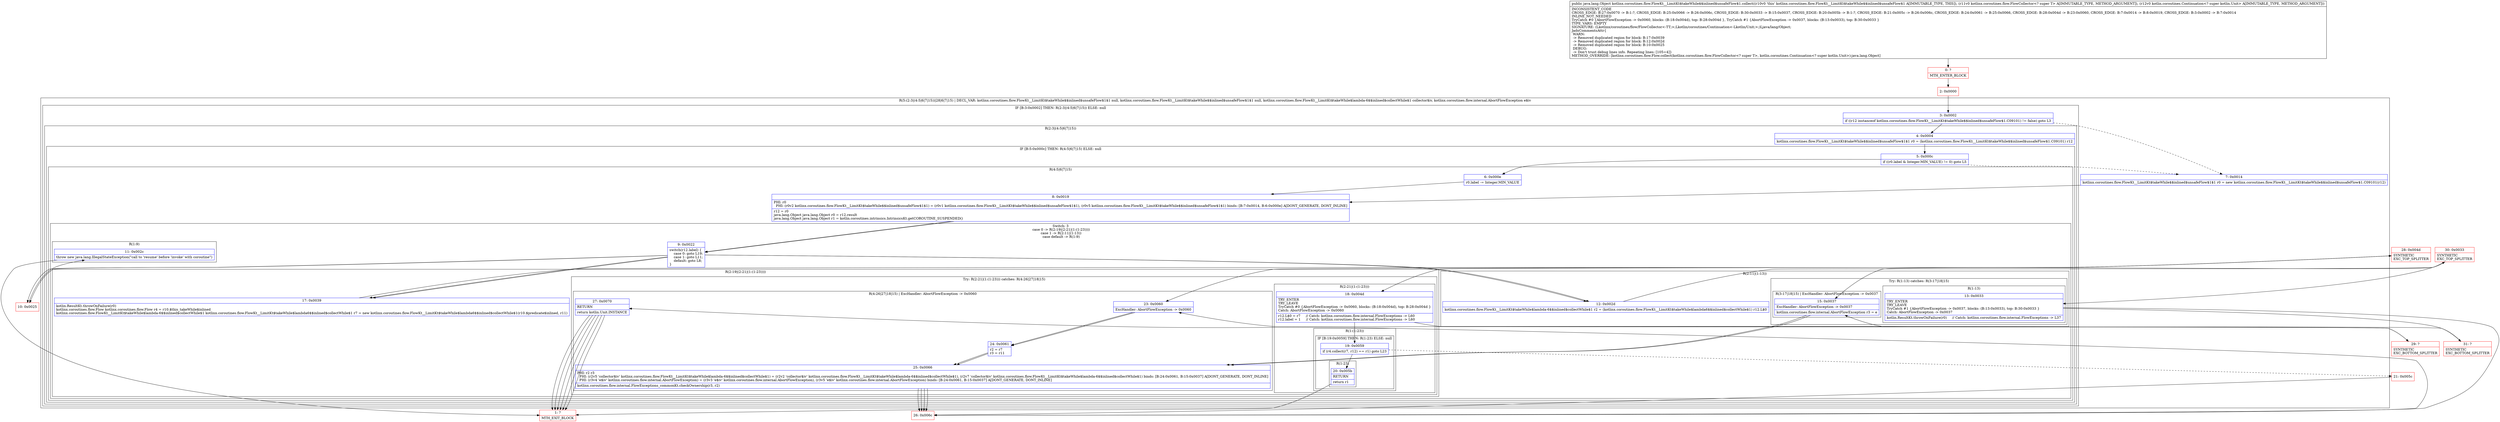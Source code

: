 digraph "CFG forkotlinx.coroutines.flow.FlowKt__LimitKt$takeWhile$$inlined$unsafeFlow$1.collect(Lkotlinx\/coroutines\/flow\/FlowCollector;Lkotlin\/coroutines\/Continuation;)Ljava\/lang\/Object;" {
subgraph cluster_Region_413041867 {
label = "R(5:(2:3|(4:5|6|7|15))|28|6|7|15) | DECL_VAR: kotlinx.coroutines.flow.FlowKt__LimitKt$takeWhile$$inlined$unsafeFlow$1$1 null, kotlinx.coroutines.flow.FlowKt__LimitKt$takeWhile$$inlined$unsafeFlow$1$1 null, kotlinx.coroutines.flow.FlowKt__LimitKt$takeWhile$lambda\-6$$inlined$collectWhile$1 collector$iv, kotlinx.coroutines.flow.internal.AbortFlowException e$iv\l";
node [shape=record,color=blue];
subgraph cluster_IfRegion_777916173 {
label = "IF [B:3:0x0002] THEN: R(2:3|(4:5|6|7|15)) ELSE: null";
node [shape=record,color=blue];
Node_3 [shape=record,label="{3\:\ 0x0002|if ((r12 instanceof kotlinx.coroutines.flow.FlowKt__LimitKt$takeWhile$$inlined$unsafeFlow$1.C09101) != false) goto L3\l}"];
subgraph cluster_Region_52533061 {
label = "R(2:3|(4:5|6|7|15))";
node [shape=record,color=blue];
Node_4 [shape=record,label="{4\:\ 0x0004|kotlinx.coroutines.flow.FlowKt__LimitKt$takeWhile$$inlined$unsafeFlow$1$1 r0 = (kotlinx.coroutines.flow.FlowKt__LimitKt$takeWhile$$inlined$unsafeFlow$1.C09101) r12\l}"];
subgraph cluster_IfRegion_548899892 {
label = "IF [B:5:0x000c] THEN: R(4:5|6|7|15) ELSE: null";
node [shape=record,color=blue];
Node_5 [shape=record,label="{5\:\ 0x000c|if ((r0.label & Integer.MIN_VALUE) != 0) goto L5\l}"];
subgraph cluster_Region_1452527911 {
label = "R(4:5|6|7|15)";
node [shape=record,color=blue];
Node_6 [shape=record,label="{6\:\ 0x000e|r0.label \-= Integer.MIN_VALUE\l}"];
Node_8 [shape=record,label="{8\:\ 0x0019|PHI: r0 \l  PHI: (r0v2 kotlinx.coroutines.flow.FlowKt__LimitKt$takeWhile$$inlined$unsafeFlow$1$1) = (r0v1 kotlinx.coroutines.flow.FlowKt__LimitKt$takeWhile$$inlined$unsafeFlow$1$1), (r0v5 kotlinx.coroutines.flow.FlowKt__LimitKt$takeWhile$$inlined$unsafeFlow$1$1) binds: [B:7:0x0014, B:6:0x000e] A[DONT_GENERATE, DONT_INLINE]\l|r12 = r0\ljava.lang.Object java.lang.Object r0 = r12.result\ljava.lang.Object java.lang.Object r1 = kotlin.coroutines.intrinsics.IntrinsicsKt.getCOROUTINE_SUSPENDED()\l}"];
subgraph cluster_SwitchRegion_210533816 {
label = "Switch: 3
 case 0 -> R(2:19|(2:21|(1:(1:23))))
 case 1 -> R(2:11|(1:13))
 case default -> R(1:9)";
node [shape=record,color=blue];
Node_9 [shape=record,label="{9\:\ 0x0022|switch(r12.label) \{\l    case 0: goto L19;\l    case 1: goto L11;\l    default: goto L8;\l\}\l}"];
subgraph cluster_Region_1755971274 {
label = "R(2:19|(2:21|(1:(1:23))))";
node [shape=record,color=blue];
Node_17 [shape=record,label="{17\:\ 0x0039|kotlin.ResultKt.throwOnFailure(r0)\lkotlinx.coroutines.flow.Flow kotlinx.coroutines.flow.Flow r4 = r10.$this_takeWhile$inlined\lkotlinx.coroutines.flow.FlowKt__LimitKt$takeWhile$lambda\-6$$inlined$collectWhile$1 kotlinx.coroutines.flow.FlowKt__LimitKt$takeWhile$lambda6$$inlined$collectWhile$1 r7 = new kotlinx.coroutines.flow.FlowKt__LimitKt$takeWhile$lambda6$$inlined$collectWhile$1(r10.$predicate$inlined, r11)\l}"];
subgraph cluster_TryCatchRegion_2036748202 {
label = "Try: R(2:21|(1:(1:23))) catches: R(4:26|27|18|15)";
node [shape=record,color=blue];
subgraph cluster_Region_1616382014 {
label = "R(2:21|(1:(1:23)))";
node [shape=record,color=blue];
Node_18 [shape=record,label="{18\:\ 0x004d|TRY_ENTER\lTRY_LEAVE\lTryCatch #0 \{AbortFlowException \-\> 0x0060, blocks: (B:18:0x004d), top: B:28:0x004d \}\lCatch: AbortFlowException \-\> 0x0060\l|r12.L$0 = r7     \/\/ Catch: kotlinx.coroutines.flow.internal.FlowExceptions \-\> L60\lr12.label = 1     \/\/ Catch: kotlinx.coroutines.flow.internal.FlowExceptions \-\> L60\l}"];
subgraph cluster_Region_1756322406 {
label = "R(1:(1:23))";
node [shape=record,color=blue];
subgraph cluster_IfRegion_1875652815 {
label = "IF [B:19:0x0059] THEN: R(1:23) ELSE: null";
node [shape=record,color=blue];
Node_19 [shape=record,label="{19\:\ 0x0059|if (r4.collect(r7, r12) == r1) goto L23\l}"];
subgraph cluster_Region_928324211 {
label = "R(1:23)";
node [shape=record,color=blue];
Node_20 [shape=record,label="{20\:\ 0x005b|RETURN\l|return r1\l}"];
}
}
}
}
subgraph cluster_Region_2143115889 {
label = "R(4:26|27|18|15) | ExcHandler: AbortFlowException \-\> 0x0060\l";
node [shape=record,color=blue];
Node_23 [shape=record,label="{23\:\ 0x0060|ExcHandler: AbortFlowException \-\> 0x0060\l}"];
Node_24 [shape=record,label="{24\:\ 0x0061|r2 = r7\lr3 = r11\l}"];
Node_25 [shape=record,label="{25\:\ 0x0066|PHI: r2 r3 \l  PHI: (r2v5 'collector$iv' kotlinx.coroutines.flow.FlowKt__LimitKt$takeWhile$lambda\-6$$inlined$collectWhile$1) = (r2v2 'collector$iv' kotlinx.coroutines.flow.FlowKt__LimitKt$takeWhile$lambda\-6$$inlined$collectWhile$1), (r2v7 'collector$iv' kotlinx.coroutines.flow.FlowKt__LimitKt$takeWhile$lambda\-6$$inlined$collectWhile$1) binds: [B:24:0x0061, B:15:0x0037] A[DONT_GENERATE, DONT_INLINE]\l  PHI: (r3v4 'e$iv' kotlinx.coroutines.flow.internal.AbortFlowException) = (r3v3 'e$iv' kotlinx.coroutines.flow.internal.AbortFlowException), (r3v5 'e$iv' kotlinx.coroutines.flow.internal.AbortFlowException) binds: [B:24:0x0061, B:15:0x0037] A[DONT_GENERATE, DONT_INLINE]\l|kotlinx.coroutines.flow.internal.FlowExceptions_commonKt.checkOwnership(r3, r2)\l}"];
Node_27 [shape=record,label="{27\:\ 0x0070|RETURN\l|return kotlin.Unit.INSTANCE\l}"];
}
}
}
subgraph cluster_Region_656334584 {
label = "R(2:11|(1:13))";
node [shape=record,color=blue];
Node_12 [shape=record,label="{12\:\ 0x002d|kotlinx.coroutines.flow.FlowKt__LimitKt$takeWhile$lambda\-6$$inlined$collectWhile$1 r2 = (kotlinx.coroutines.flow.FlowKt__LimitKt$takeWhile$lambda6$$inlined$collectWhile$1) r12.L$0\l}"];
subgraph cluster_TryCatchRegion_911672857 {
label = "Try: R(1:13) catches: R(3:17|18|15)";
node [shape=record,color=blue];
subgraph cluster_Region_1718477144 {
label = "R(1:13)";
node [shape=record,color=blue];
Node_13 [shape=record,label="{13\:\ 0x0033|TRY_ENTER\lTRY_LEAVE\lTryCatch #1 \{AbortFlowException \-\> 0x0037, blocks: (B:13:0x0033), top: B:30:0x0033 \}\lCatch: AbortFlowException \-\> 0x0037\l|kotlin.ResultKt.throwOnFailure(r0)     \/\/ Catch: kotlinx.coroutines.flow.internal.FlowExceptions \-\> L37\l}"];
}
subgraph cluster_Region_1480963298 {
label = "R(3:17|18|15) | ExcHandler: AbortFlowException \-\> 0x0037\l";
node [shape=record,color=blue];
Node_15 [shape=record,label="{15\:\ 0x0037|ExcHandler: AbortFlowException \-\> 0x0037\l|kotlinx.coroutines.flow.internal.AbortFlowException r3 = e\l}"];
Node_25 [shape=record,label="{25\:\ 0x0066|PHI: r2 r3 \l  PHI: (r2v5 'collector$iv' kotlinx.coroutines.flow.FlowKt__LimitKt$takeWhile$lambda\-6$$inlined$collectWhile$1) = (r2v2 'collector$iv' kotlinx.coroutines.flow.FlowKt__LimitKt$takeWhile$lambda\-6$$inlined$collectWhile$1), (r2v7 'collector$iv' kotlinx.coroutines.flow.FlowKt__LimitKt$takeWhile$lambda\-6$$inlined$collectWhile$1) binds: [B:24:0x0061, B:15:0x0037] A[DONT_GENERATE, DONT_INLINE]\l  PHI: (r3v4 'e$iv' kotlinx.coroutines.flow.internal.AbortFlowException) = (r3v3 'e$iv' kotlinx.coroutines.flow.internal.AbortFlowException), (r3v5 'e$iv' kotlinx.coroutines.flow.internal.AbortFlowException) binds: [B:24:0x0061, B:15:0x0037] A[DONT_GENERATE, DONT_INLINE]\l|kotlinx.coroutines.flow.internal.FlowExceptions_commonKt.checkOwnership(r3, r2)\l}"];
Node_27 [shape=record,label="{27\:\ 0x0070|RETURN\l|return kotlin.Unit.INSTANCE\l}"];
}
}
}
subgraph cluster_Region_706607819 {
label = "R(1:9)";
node [shape=record,color=blue];
Node_11 [shape=record,label="{11\:\ 0x002c|throw new java.lang.IllegalStateException(\"call to 'resume' before 'invoke' with coroutine\")\l}"];
}
}
Node_27 [shape=record,label="{27\:\ 0x0070|RETURN\l|return kotlin.Unit.INSTANCE\l}"];
}
}
}
}
Node_7 [shape=record,label="{7\:\ 0x0014|kotlinx.coroutines.flow.FlowKt__LimitKt$takeWhile$$inlined$unsafeFlow$1$1 r0 = new kotlinx.coroutines.flow.FlowKt__LimitKt$takeWhile$$inlined$unsafeFlow$1.C09101(r12)\l}"];
Node_8 [shape=record,label="{8\:\ 0x0019|PHI: r0 \l  PHI: (r0v2 kotlinx.coroutines.flow.FlowKt__LimitKt$takeWhile$$inlined$unsafeFlow$1$1) = (r0v1 kotlinx.coroutines.flow.FlowKt__LimitKt$takeWhile$$inlined$unsafeFlow$1$1), (r0v5 kotlinx.coroutines.flow.FlowKt__LimitKt$takeWhile$$inlined$unsafeFlow$1$1) binds: [B:7:0x0014, B:6:0x000e] A[DONT_GENERATE, DONT_INLINE]\l|r12 = r0\ljava.lang.Object java.lang.Object r0 = r12.result\ljava.lang.Object java.lang.Object r1 = kotlin.coroutines.intrinsics.IntrinsicsKt.getCOROUTINE_SUSPENDED()\l}"];
subgraph cluster_SwitchRegion_1217398302 {
label = "Switch: 0";
node [shape=record,color=blue];
Node_9 [shape=record,label="{9\:\ 0x0022|switch(r12.label) \{\l    case 0: goto L19;\l    case 1: goto L11;\l    default: goto L8;\l\}\l}"];
}
Node_27 [shape=record,label="{27\:\ 0x0070|RETURN\l|return kotlin.Unit.INSTANCE\l}"];
}
subgraph cluster_Region_1480963298 {
label = "R(3:17|18|15) | ExcHandler: AbortFlowException \-\> 0x0037\l";
node [shape=record,color=blue];
Node_15 [shape=record,label="{15\:\ 0x0037|ExcHandler: AbortFlowException \-\> 0x0037\l|kotlinx.coroutines.flow.internal.AbortFlowException r3 = e\l}"];
Node_25 [shape=record,label="{25\:\ 0x0066|PHI: r2 r3 \l  PHI: (r2v5 'collector$iv' kotlinx.coroutines.flow.FlowKt__LimitKt$takeWhile$lambda\-6$$inlined$collectWhile$1) = (r2v2 'collector$iv' kotlinx.coroutines.flow.FlowKt__LimitKt$takeWhile$lambda\-6$$inlined$collectWhile$1), (r2v7 'collector$iv' kotlinx.coroutines.flow.FlowKt__LimitKt$takeWhile$lambda\-6$$inlined$collectWhile$1) binds: [B:24:0x0061, B:15:0x0037] A[DONT_GENERATE, DONT_INLINE]\l  PHI: (r3v4 'e$iv' kotlinx.coroutines.flow.internal.AbortFlowException) = (r3v3 'e$iv' kotlinx.coroutines.flow.internal.AbortFlowException), (r3v5 'e$iv' kotlinx.coroutines.flow.internal.AbortFlowException) binds: [B:24:0x0061, B:15:0x0037] A[DONT_GENERATE, DONT_INLINE]\l|kotlinx.coroutines.flow.internal.FlowExceptions_commonKt.checkOwnership(r3, r2)\l}"];
Node_27 [shape=record,label="{27\:\ 0x0070|RETURN\l|return kotlin.Unit.INSTANCE\l}"];
}
subgraph cluster_Region_2143115889 {
label = "R(4:26|27|18|15) | ExcHandler: AbortFlowException \-\> 0x0060\l";
node [shape=record,color=blue];
Node_23 [shape=record,label="{23\:\ 0x0060|ExcHandler: AbortFlowException \-\> 0x0060\l}"];
Node_24 [shape=record,label="{24\:\ 0x0061|r2 = r7\lr3 = r11\l}"];
Node_25 [shape=record,label="{25\:\ 0x0066|PHI: r2 r3 \l  PHI: (r2v5 'collector$iv' kotlinx.coroutines.flow.FlowKt__LimitKt$takeWhile$lambda\-6$$inlined$collectWhile$1) = (r2v2 'collector$iv' kotlinx.coroutines.flow.FlowKt__LimitKt$takeWhile$lambda\-6$$inlined$collectWhile$1), (r2v7 'collector$iv' kotlinx.coroutines.flow.FlowKt__LimitKt$takeWhile$lambda\-6$$inlined$collectWhile$1) binds: [B:24:0x0061, B:15:0x0037] A[DONT_GENERATE, DONT_INLINE]\l  PHI: (r3v4 'e$iv' kotlinx.coroutines.flow.internal.AbortFlowException) = (r3v3 'e$iv' kotlinx.coroutines.flow.internal.AbortFlowException), (r3v5 'e$iv' kotlinx.coroutines.flow.internal.AbortFlowException) binds: [B:24:0x0061, B:15:0x0037] A[DONT_GENERATE, DONT_INLINE]\l|kotlinx.coroutines.flow.internal.FlowExceptions_commonKt.checkOwnership(r3, r2)\l}"];
Node_27 [shape=record,label="{27\:\ 0x0070|RETURN\l|return kotlin.Unit.INSTANCE\l}"];
}
Node_0 [shape=record,color=red,label="{0\:\ ?|MTH_ENTER_BLOCK\l}"];
Node_2 [shape=record,color=red,label="{2\:\ 0x0000}"];
Node_10 [shape=record,color=red,label="{10\:\ 0x0025}"];
Node_1 [shape=record,color=red,label="{1\:\ ?|MTH_EXIT_BLOCK\l}"];
Node_30 [shape=record,color=red,label="{30\:\ 0x0033|SYNTHETIC\lEXC_TOP_SPLITTER\l}"];
Node_26 [shape=record,color=red,label="{26\:\ 0x006c}"];
Node_31 [shape=record,color=red,label="{31\:\ ?|SYNTHETIC\lEXC_BOTTOM_SPLITTER\l}"];
Node_28 [shape=record,color=red,label="{28\:\ 0x004d|SYNTHETIC\lEXC_TOP_SPLITTER\l}"];
Node_21 [shape=record,color=red,label="{21\:\ 0x005c}"];
Node_29 [shape=record,color=red,label="{29\:\ ?|SYNTHETIC\lEXC_BOTTOM_SPLITTER\l}"];
MethodNode[shape=record,label="{public java.lang.Object kotlinx.coroutines.flow.FlowKt__LimitKt$takeWhile$$inlined$unsafeFlow$1.collect((r10v0 'this' kotlinx.coroutines.flow.FlowKt__LimitKt$takeWhile$$inlined$unsafeFlow$1 A[IMMUTABLE_TYPE, THIS]), (r11v0 kotlinx.coroutines.flow.FlowCollector\<? super T\> A[IMMUTABLE_TYPE, METHOD_ARGUMENT]), (r12v0 kotlin.coroutines.Continuation\<? super kotlin.Unit\> A[IMMUTABLE_TYPE, METHOD_ARGUMENT]))  | INCONSISTENT_CODE\lCROSS_EDGE: B:27:0x0070 \-\> B:1:?, CROSS_EDGE: B:25:0x0066 \-\> B:26:0x006c, CROSS_EDGE: B:30:0x0033 \-\> B:15:0x0037, CROSS_EDGE: B:20:0x005b \-\> B:1:?, CROSS_EDGE: B:21:0x005c \-\> B:26:0x006c, CROSS_EDGE: B:24:0x0061 \-\> B:25:0x0066, CROSS_EDGE: B:28:0x004d \-\> B:23:0x0060, CROSS_EDGE: B:7:0x0014 \-\> B:8:0x0019, CROSS_EDGE: B:3:0x0002 \-\> B:7:0x0014\lINLINE_NOT_NEEDED\lTryCatch #0 \{AbortFlowException \-\> 0x0060, blocks: (B:18:0x004d), top: B:28:0x004d \}, TryCatch #1 \{AbortFlowException \-\> 0x0037, blocks: (B:13:0x0033), top: B:30:0x0033 \}\lTYPE_VARS: EMPTY\lSIGNATURE: (Lkotlinx\/coroutines\/flow\/FlowCollector\<\-TT;\>;Lkotlin\/coroutines\/Continuation\<\-Lkotlin\/Unit;\>;)Ljava\/lang\/Object;\lJadxCommentsAttr\{\l WARN: \l \-\> Removed duplicated region for block: B:17:0x0039 \l \-\> Removed duplicated region for block: B:12:0x002d \l \-\> Removed duplicated region for block: B:10:0x0025 \l DEBUG: \l \-\> Don't trust debug lines info. Repeating lines: [105=4]\}\lMETHOD_OVERRIDE: [kotlinx.coroutines.flow.Flow.collect(kotlinx.coroutines.flow.FlowCollector\<? super T\>, kotlin.coroutines.Continuation\<? super kotlin.Unit\>):java.lang.Object]\l}"];
MethodNode -> Node_0;Node_3 -> Node_4;
Node_3 -> Node_7[style=dashed];
Node_4 -> Node_5;
Node_5 -> Node_6;
Node_5 -> Node_7[style=dashed];
Node_6 -> Node_8;
Node_8 -> Node_9;
Node_9 -> Node_10;
Node_9 -> Node_12;
Node_9 -> Node_17;
Node_17 -> Node_28;
Node_18 -> Node_19;
Node_18 -> Node_29;
Node_19 -> Node_20;
Node_19 -> Node_21[style=dashed];
Node_20 -> Node_1;
Node_23 -> Node_24;
Node_24 -> Node_25;
Node_25 -> Node_26;
Node_27 -> Node_1;
Node_12 -> Node_30;
Node_13 -> Node_26;
Node_13 -> Node_31;
Node_15 -> Node_25;
Node_25 -> Node_26;
Node_27 -> Node_1;
Node_11 -> Node_1;
Node_27 -> Node_1;
Node_7 -> Node_8;
Node_8 -> Node_9;
Node_9 -> Node_10;
Node_9 -> Node_12;
Node_9 -> Node_17;
Node_27 -> Node_1;
Node_15 -> Node_25;
Node_25 -> Node_26;
Node_27 -> Node_1;
Node_23 -> Node_24;
Node_24 -> Node_25;
Node_25 -> Node_26;
Node_27 -> Node_1;
Node_0 -> Node_2;
Node_2 -> Node_3;
Node_10 -> Node_11;
Node_30 -> Node_13;
Node_30 -> Node_15;
Node_26 -> Node_27;
Node_31 -> Node_15;
Node_28 -> Node_18;
Node_28 -> Node_23;
Node_21 -> Node_26;
Node_29 -> Node_23;
}

